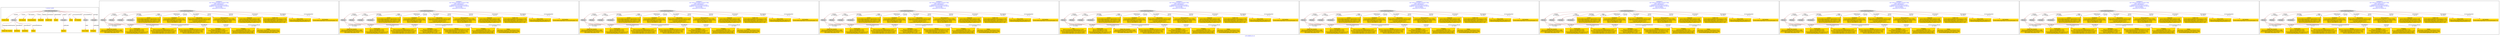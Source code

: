 digraph n0 {
fontcolor="blue"
remincross="true"
label="s28-wildlife-art.csv"
subgraph cluster_0 {
label="1-correct model"
n2[style="filled",color="white",fillcolor="lightgray",label="CulturalHeritageObject1"];
n3[shape="plaintext",style="filled",fillcolor="gold",label="Create Date"];
n4[style="filled",color="white",fillcolor="lightgray",label="Person1"];
n5[shape="plaintext",style="filled",fillcolor="gold",label="Description"];
n6[shape="plaintext",style="filled",fillcolor="gold",label="Measurements"];
n7[shape="plaintext",style="filled",fillcolor="gold",label="Materials"];
n8[shape="plaintext",style="filled",fillcolor="gold",label="Credit Line"];
n9[shape="plaintext",style="filled",fillcolor="gold",label="Owner"];
n10[style="filled",color="white",fillcolor="lightgray",label="Concept1"];
n11[shape="plaintext",style="filled",fillcolor="gold",label="Title"];
n12[shape="plaintext",style="filled",fillcolor="gold",label="ID Number"];
n13[style="filled",color="white",fillcolor="lightgray",label="Place1"];
n14[style="filled",color="white",fillcolor="lightgray",label="Concept2"];
n15[shape="plaintext",style="filled",fillcolor="gold",label="Maker Bio Country"];
n16[shape="plaintext",style="filled",fillcolor="gold",label="birthDate"];
n17[shape="plaintext",style="filled",fillcolor="gold",label="deathDate"];
n18[shape="plaintext",style="filled",fillcolor="gold",label="Maker"];
n19[shape="plaintext",style="filled",fillcolor="gold",label="Place Made"];
n20[shape="plaintext",style="filled",fillcolor="gold",label="Option1"];
n21[shape="plaintext",style="filled",fillcolor="gold",label="Category"];
}
subgraph cluster_1 {
label="candidate 0\nlink coherence:0.6842105263157895\nnode coherence:0.7\nconfidence:0.651053032111413\nmapping score:0.5614621218149154\ncost:315.984\n-precision:0.42-recall:0.42"
n23[style="filled",color="white",fillcolor="lightgray",label="CulturalHeritageObject1"];
n24[style="filled",color="white",fillcolor="lightgray",label="Person1"];
n25[style="filled",color="white",fillcolor="lightgray",label="Person2"];
n26[style="filled",color="white",fillcolor="lightgray",label="Concept1"];
n27[style="filled",color="white",fillcolor="lightgray",label="Document1"];
n28[shape="plaintext",style="filled",fillcolor="gold",label="Maker Bio Country\n[Person,biographicalInformation,0.598]\n[CulturalHeritageObject,description,0.247]\n[Document,classLink,0.155]"];
n29[shape="plaintext",style="filled",fillcolor="gold",label="Owner\n[CulturalHeritageObject,rightsHolder,0.581]\n[CulturalHeritageObject,provenance,0.249]\n[CulturalHeritageObject,description,0.103]\n[Person,biographicalInformation,0.067]"];
n30[shape="plaintext",style="filled",fillcolor="gold",label="deathDate\n[CulturalHeritageObject,created,0.441]\n[CulturalHeritageObject,description,0.362]\n[Person,dateOfDeath,0.108]\n[Person,dateOfBirth,0.088]"];
n31[shape="plaintext",style="filled",fillcolor="gold",label="Create Date\n[Person,dateOfBirth,0.454]\n[Person,dateOfDeath,0.323]\n[CulturalHeritageObject,description,0.153]\n[CulturalHeritageObject,extent,0.071]"];
n32[shape="plaintext",style="filled",fillcolor="gold",label="Description\n[CulturalHeritageObject,description,0.683]\n[Person,biographicalInformation,0.279]\n[Concept,prefLabel,0.021]\n[CulturalHeritageObject,extent,0.017]"];
n33[shape="plaintext",style="filled",fillcolor="gold",label="Maker\n[Document,columnSubClassOfLink,0.821]\n[CulturalHeritageObject,description,0.098]\n[CulturalHeritageObject,title,0.081]"];
n34[shape="plaintext",style="filled",fillcolor="gold",label="Category\n[Concept,prefLabel,0.781]\n[CulturalHeritageObject,description,0.163]\n[Person,biographicalInformation,0.049]\n[Document,columnSubClassOfLink,0.007]"];
n35[shape="plaintext",style="filled",fillcolor="gold",label="Title\n[Person,biographicalInformation,0.323]\n[Person,countryAssociatedWithThePerson,0.315]\n[CulturalHeritageObject,description,0.305]\n[CulturalHeritageObject,provenance,0.057]"];
n36[shape="plaintext",style="filled",fillcolor="gold",label="Measurements\n[CulturalHeritageObject,extent,0.859]\n[CulturalHeritageObject,description,0.092]\n[Person,dateOfDeath,0.034]\n[Person,dateOfBirth,0.015]"];
n37[shape="plaintext",style="filled",fillcolor="gold",label="Materials\n[CulturalHeritageObject,medium,0.99]\n[Person,biographicalInformation,0.006]\n[CulturalHeritageObject,description,0.003]\n[CulturalHeritageObject,extent,0.001]"];
n38[shape="plaintext",style="filled",fillcolor="gold",label="birthDate\n[Person,dateOfBirth,0.602]\n[CulturalHeritageObject,created,0.2]\n[Person,dateOfDeath,0.128]\n[CulturalHeritageObject,description,0.069]"];
n39[shape="plaintext",style="filled",fillcolor="gold",label="Credit Line\n[CulturalHeritageObject,provenance,0.426]\n[CulturalHeritageObject,rightsHolder,0.274]\n[CulturalHeritageObject,description,0.191]\n[Person,biographicalInformation,0.109]"];
n40[shape="plaintext",style="filled",fillcolor="gold",label="Place Made\n[CulturalHeritageObject,description,0.6]\n[Person,biographicalInformation,0.4]"];
n41[shape="plaintext",style="filled",fillcolor="gold",label="ID Number\n[CulturalHeritageObject,accessionNumber,1.0]"];
n42[shape="plaintext",style="filled",fillcolor="gold",label="Option1\n[Person,countryAssociatedWithThePerson,0.607]\n[CulturalHeritageObject,description,0.197]\n[CulturalHeritageObject,provenance,0.109]\n[Person,nameOfThePerson,0.087]"];
}
subgraph cluster_2 {
label="candidate 1\nlink coherence:0.6842105263157895\nnode coherence:0.7\nconfidence:0.651053032111413\nmapping score:0.5614621218149154\ncost:315.984\n-precision:0.42-recall:0.42"
n44[style="filled",color="white",fillcolor="lightgray",label="CulturalHeritageObject1"];
n45[style="filled",color="white",fillcolor="lightgray",label="Person1"];
n46[style="filled",color="white",fillcolor="lightgray",label="Person2"];
n47[style="filled",color="white",fillcolor="lightgray",label="Concept1"];
n48[style="filled",color="white",fillcolor="lightgray",label="Document1"];
n49[shape="plaintext",style="filled",fillcolor="gold",label="Maker Bio Country\n[Person,biographicalInformation,0.598]\n[CulturalHeritageObject,description,0.247]\n[Document,classLink,0.155]"];
n50[shape="plaintext",style="filled",fillcolor="gold",label="Owner\n[CulturalHeritageObject,rightsHolder,0.581]\n[CulturalHeritageObject,provenance,0.249]\n[CulturalHeritageObject,description,0.103]\n[Person,biographicalInformation,0.067]"];
n51[shape="plaintext",style="filled",fillcolor="gold",label="deathDate\n[CulturalHeritageObject,created,0.441]\n[CulturalHeritageObject,description,0.362]\n[Person,dateOfDeath,0.108]\n[Person,dateOfBirth,0.088]"];
n52[shape="plaintext",style="filled",fillcolor="gold",label="Create Date\n[Person,dateOfBirth,0.454]\n[Person,dateOfDeath,0.323]\n[CulturalHeritageObject,description,0.153]\n[CulturalHeritageObject,extent,0.071]"];
n53[shape="plaintext",style="filled",fillcolor="gold",label="Description\n[CulturalHeritageObject,description,0.683]\n[Person,biographicalInformation,0.279]\n[Concept,prefLabel,0.021]\n[CulturalHeritageObject,extent,0.017]"];
n54[shape="plaintext",style="filled",fillcolor="gold",label="Maker\n[Document,columnSubClassOfLink,0.821]\n[CulturalHeritageObject,description,0.098]\n[CulturalHeritageObject,title,0.081]"];
n55[shape="plaintext",style="filled",fillcolor="gold",label="Category\n[Concept,prefLabel,0.781]\n[CulturalHeritageObject,description,0.163]\n[Person,biographicalInformation,0.049]\n[Document,columnSubClassOfLink,0.007]"];
n56[shape="plaintext",style="filled",fillcolor="gold",label="Title\n[Person,biographicalInformation,0.323]\n[Person,countryAssociatedWithThePerson,0.315]\n[CulturalHeritageObject,description,0.305]\n[CulturalHeritageObject,provenance,0.057]"];
n57[shape="plaintext",style="filled",fillcolor="gold",label="Measurements\n[CulturalHeritageObject,extent,0.859]\n[CulturalHeritageObject,description,0.092]\n[Person,dateOfDeath,0.034]\n[Person,dateOfBirth,0.015]"];
n58[shape="plaintext",style="filled",fillcolor="gold",label="Materials\n[CulturalHeritageObject,medium,0.99]\n[Person,biographicalInformation,0.006]\n[CulturalHeritageObject,description,0.003]\n[CulturalHeritageObject,extent,0.001]"];
n59[shape="plaintext",style="filled",fillcolor="gold",label="birthDate\n[Person,dateOfBirth,0.602]\n[CulturalHeritageObject,created,0.2]\n[Person,dateOfDeath,0.128]\n[CulturalHeritageObject,description,0.069]"];
n60[shape="plaintext",style="filled",fillcolor="gold",label="Credit Line\n[CulturalHeritageObject,provenance,0.426]\n[CulturalHeritageObject,rightsHolder,0.274]\n[CulturalHeritageObject,description,0.191]\n[Person,biographicalInformation,0.109]"];
n61[shape="plaintext",style="filled",fillcolor="gold",label="Place Made\n[CulturalHeritageObject,description,0.6]\n[Person,biographicalInformation,0.4]"];
n62[shape="plaintext",style="filled",fillcolor="gold",label="ID Number\n[CulturalHeritageObject,accessionNumber,1.0]"];
n63[shape="plaintext",style="filled",fillcolor="gold",label="Option1\n[Person,countryAssociatedWithThePerson,0.607]\n[CulturalHeritageObject,description,0.197]\n[CulturalHeritageObject,provenance,0.109]\n[Person,nameOfThePerson,0.087]"];
}
subgraph cluster_3 {
label="candidate 2\nlink coherence:0.6842105263157895\nnode coherence:0.7\nconfidence:0.651053032111413\nmapping score:0.5614621218149154\ncost:315.984\n-precision:0.42-recall:0.42"
n65[style="filled",color="white",fillcolor="lightgray",label="CulturalHeritageObject1"];
n66[style="filled",color="white",fillcolor="lightgray",label="Person1"];
n67[style="filled",color="white",fillcolor="lightgray",label="Person2"];
n68[style="filled",color="white",fillcolor="lightgray",label="Concept1"];
n69[style="filled",color="white",fillcolor="lightgray",label="Document2"];
n70[shape="plaintext",style="filled",fillcolor="gold",label="Maker Bio Country\n[Person,biographicalInformation,0.598]\n[CulturalHeritageObject,description,0.247]\n[Document,classLink,0.155]"];
n71[shape="plaintext",style="filled",fillcolor="gold",label="Owner\n[CulturalHeritageObject,rightsHolder,0.581]\n[CulturalHeritageObject,provenance,0.249]\n[CulturalHeritageObject,description,0.103]\n[Person,biographicalInformation,0.067]"];
n72[shape="plaintext",style="filled",fillcolor="gold",label="deathDate\n[CulturalHeritageObject,created,0.441]\n[CulturalHeritageObject,description,0.362]\n[Person,dateOfDeath,0.108]\n[Person,dateOfBirth,0.088]"];
n73[shape="plaintext",style="filled",fillcolor="gold",label="Maker\n[Document,columnSubClassOfLink,0.821]\n[CulturalHeritageObject,description,0.098]\n[CulturalHeritageObject,title,0.081]"];
n74[shape="plaintext",style="filled",fillcolor="gold",label="Create Date\n[Person,dateOfBirth,0.454]\n[Person,dateOfDeath,0.323]\n[CulturalHeritageObject,description,0.153]\n[CulturalHeritageObject,extent,0.071]"];
n75[shape="plaintext",style="filled",fillcolor="gold",label="Description\n[CulturalHeritageObject,description,0.683]\n[Person,biographicalInformation,0.279]\n[Concept,prefLabel,0.021]\n[CulturalHeritageObject,extent,0.017]"];
n76[shape="plaintext",style="filled",fillcolor="gold",label="Category\n[Concept,prefLabel,0.781]\n[CulturalHeritageObject,description,0.163]\n[Person,biographicalInformation,0.049]\n[Document,columnSubClassOfLink,0.007]"];
n77[shape="plaintext",style="filled",fillcolor="gold",label="Title\n[Person,biographicalInformation,0.323]\n[Person,countryAssociatedWithThePerson,0.315]\n[CulturalHeritageObject,description,0.305]\n[CulturalHeritageObject,provenance,0.057]"];
n78[shape="plaintext",style="filled",fillcolor="gold",label="Measurements\n[CulturalHeritageObject,extent,0.859]\n[CulturalHeritageObject,description,0.092]\n[Person,dateOfDeath,0.034]\n[Person,dateOfBirth,0.015]"];
n79[shape="plaintext",style="filled",fillcolor="gold",label="Materials\n[CulturalHeritageObject,medium,0.99]\n[Person,biographicalInformation,0.006]\n[CulturalHeritageObject,description,0.003]\n[CulturalHeritageObject,extent,0.001]"];
n80[shape="plaintext",style="filled",fillcolor="gold",label="birthDate\n[Person,dateOfBirth,0.602]\n[CulturalHeritageObject,created,0.2]\n[Person,dateOfDeath,0.128]\n[CulturalHeritageObject,description,0.069]"];
n81[shape="plaintext",style="filled",fillcolor="gold",label="Credit Line\n[CulturalHeritageObject,provenance,0.426]\n[CulturalHeritageObject,rightsHolder,0.274]\n[CulturalHeritageObject,description,0.191]\n[Person,biographicalInformation,0.109]"];
n82[shape="plaintext",style="filled",fillcolor="gold",label="Place Made\n[CulturalHeritageObject,description,0.6]\n[Person,biographicalInformation,0.4]"];
n83[shape="plaintext",style="filled",fillcolor="gold",label="ID Number\n[CulturalHeritageObject,accessionNumber,1.0]"];
n84[shape="plaintext",style="filled",fillcolor="gold",label="Option1\n[Person,countryAssociatedWithThePerson,0.607]\n[CulturalHeritageObject,description,0.197]\n[CulturalHeritageObject,provenance,0.109]\n[Person,nameOfThePerson,0.087]"];
}
subgraph cluster_4 {
label="candidate 3\nlink coherence:0.6842105263157895\nnode coherence:0.7\nconfidence:0.651053032111413\nmapping score:0.5614621218149154\ncost:315.984\n-precision:0.42-recall:0.42"
n86[style="filled",color="white",fillcolor="lightgray",label="CulturalHeritageObject1"];
n87[style="filled",color="white",fillcolor="lightgray",label="Person1"];
n88[style="filled",color="white",fillcolor="lightgray",label="Person2"];
n89[style="filled",color="white",fillcolor="lightgray",label="Concept1"];
n90[style="filled",color="white",fillcolor="lightgray",label="Document2"];
n91[shape="plaintext",style="filled",fillcolor="gold",label="Maker Bio Country\n[Person,biographicalInformation,0.598]\n[CulturalHeritageObject,description,0.247]\n[Document,classLink,0.155]"];
n92[shape="plaintext",style="filled",fillcolor="gold",label="Owner\n[CulturalHeritageObject,rightsHolder,0.581]\n[CulturalHeritageObject,provenance,0.249]\n[CulturalHeritageObject,description,0.103]\n[Person,biographicalInformation,0.067]"];
n93[shape="plaintext",style="filled",fillcolor="gold",label="deathDate\n[CulturalHeritageObject,created,0.441]\n[CulturalHeritageObject,description,0.362]\n[Person,dateOfDeath,0.108]\n[Person,dateOfBirth,0.088]"];
n94[shape="plaintext",style="filled",fillcolor="gold",label="Maker\n[Document,columnSubClassOfLink,0.821]\n[CulturalHeritageObject,description,0.098]\n[CulturalHeritageObject,title,0.081]"];
n95[shape="plaintext",style="filled",fillcolor="gold",label="Create Date\n[Person,dateOfBirth,0.454]\n[Person,dateOfDeath,0.323]\n[CulturalHeritageObject,description,0.153]\n[CulturalHeritageObject,extent,0.071]"];
n96[shape="plaintext",style="filled",fillcolor="gold",label="Description\n[CulturalHeritageObject,description,0.683]\n[Person,biographicalInformation,0.279]\n[Concept,prefLabel,0.021]\n[CulturalHeritageObject,extent,0.017]"];
n97[shape="plaintext",style="filled",fillcolor="gold",label="Category\n[Concept,prefLabel,0.781]\n[CulturalHeritageObject,description,0.163]\n[Person,biographicalInformation,0.049]\n[Document,columnSubClassOfLink,0.007]"];
n98[shape="plaintext",style="filled",fillcolor="gold",label="Title\n[Person,biographicalInformation,0.323]\n[Person,countryAssociatedWithThePerson,0.315]\n[CulturalHeritageObject,description,0.305]\n[CulturalHeritageObject,provenance,0.057]"];
n99[shape="plaintext",style="filled",fillcolor="gold",label="Measurements\n[CulturalHeritageObject,extent,0.859]\n[CulturalHeritageObject,description,0.092]\n[Person,dateOfDeath,0.034]\n[Person,dateOfBirth,0.015]"];
n100[shape="plaintext",style="filled",fillcolor="gold",label="Materials\n[CulturalHeritageObject,medium,0.99]\n[Person,biographicalInformation,0.006]\n[CulturalHeritageObject,description,0.003]\n[CulturalHeritageObject,extent,0.001]"];
n101[shape="plaintext",style="filled",fillcolor="gold",label="birthDate\n[Person,dateOfBirth,0.602]\n[CulturalHeritageObject,created,0.2]\n[Person,dateOfDeath,0.128]\n[CulturalHeritageObject,description,0.069]"];
n102[shape="plaintext",style="filled",fillcolor="gold",label="Credit Line\n[CulturalHeritageObject,provenance,0.426]\n[CulturalHeritageObject,rightsHolder,0.274]\n[CulturalHeritageObject,description,0.191]\n[Person,biographicalInformation,0.109]"];
n103[shape="plaintext",style="filled",fillcolor="gold",label="Place Made\n[CulturalHeritageObject,description,0.6]\n[Person,biographicalInformation,0.4]"];
n104[shape="plaintext",style="filled",fillcolor="gold",label="ID Number\n[CulturalHeritageObject,accessionNumber,1.0]"];
n105[shape="plaintext",style="filled",fillcolor="gold",label="Option1\n[Person,countryAssociatedWithThePerson,0.607]\n[CulturalHeritageObject,description,0.197]\n[CulturalHeritageObject,provenance,0.109]\n[Person,nameOfThePerson,0.087]"];
}
subgraph cluster_5 {
label="candidate 4\nlink coherence:0.6842105263157895\nnode coherence:0.7\nconfidence:0.651053032111413\nmapping score:0.5614621218149154\ncost:315.984\n-precision:0.42-recall:0.42"
n107[style="filled",color="white",fillcolor="lightgray",label="CulturalHeritageObject1"];
n108[style="filled",color="white",fillcolor="lightgray",label="Person1"];
n109[style="filled",color="white",fillcolor="lightgray",label="Person2"];
n110[style="filled",color="white",fillcolor="lightgray",label="Concept1"];
n111[style="filled",color="white",fillcolor="lightgray",label="Document1"];
n112[shape="plaintext",style="filled",fillcolor="gold",label="Title\n[Person,biographicalInformation,0.323]\n[Person,countryAssociatedWithThePerson,0.315]\n[CulturalHeritageObject,description,0.305]\n[CulturalHeritageObject,provenance,0.057]"];
n113[shape="plaintext",style="filled",fillcolor="gold",label="Owner\n[CulturalHeritageObject,rightsHolder,0.581]\n[CulturalHeritageObject,provenance,0.249]\n[CulturalHeritageObject,description,0.103]\n[Person,biographicalInformation,0.067]"];
n114[shape="plaintext",style="filled",fillcolor="gold",label="deathDate\n[CulturalHeritageObject,created,0.441]\n[CulturalHeritageObject,description,0.362]\n[Person,dateOfDeath,0.108]\n[Person,dateOfBirth,0.088]"];
n115[shape="plaintext",style="filled",fillcolor="gold",label="Create Date\n[Person,dateOfBirth,0.454]\n[Person,dateOfDeath,0.323]\n[CulturalHeritageObject,description,0.153]\n[CulturalHeritageObject,extent,0.071]"];
n116[shape="plaintext",style="filled",fillcolor="gold",label="Description\n[CulturalHeritageObject,description,0.683]\n[Person,biographicalInformation,0.279]\n[Concept,prefLabel,0.021]\n[CulturalHeritageObject,extent,0.017]"];
n117[shape="plaintext",style="filled",fillcolor="gold",label="Maker\n[Document,columnSubClassOfLink,0.821]\n[CulturalHeritageObject,description,0.098]\n[CulturalHeritageObject,title,0.081]"];
n118[shape="plaintext",style="filled",fillcolor="gold",label="Category\n[Concept,prefLabel,0.781]\n[CulturalHeritageObject,description,0.163]\n[Person,biographicalInformation,0.049]\n[Document,columnSubClassOfLink,0.007]"];
n119[shape="plaintext",style="filled",fillcolor="gold",label="Maker Bio Country\n[Person,biographicalInformation,0.598]\n[CulturalHeritageObject,description,0.247]\n[Document,classLink,0.155]"];
n120[shape="plaintext",style="filled",fillcolor="gold",label="Measurements\n[CulturalHeritageObject,extent,0.859]\n[CulturalHeritageObject,description,0.092]\n[Person,dateOfDeath,0.034]\n[Person,dateOfBirth,0.015]"];
n121[shape="plaintext",style="filled",fillcolor="gold",label="Materials\n[CulturalHeritageObject,medium,0.99]\n[Person,biographicalInformation,0.006]\n[CulturalHeritageObject,description,0.003]\n[CulturalHeritageObject,extent,0.001]"];
n122[shape="plaintext",style="filled",fillcolor="gold",label="birthDate\n[Person,dateOfBirth,0.602]\n[CulturalHeritageObject,created,0.2]\n[Person,dateOfDeath,0.128]\n[CulturalHeritageObject,description,0.069]"];
n123[shape="plaintext",style="filled",fillcolor="gold",label="Credit Line\n[CulturalHeritageObject,provenance,0.426]\n[CulturalHeritageObject,rightsHolder,0.274]\n[CulturalHeritageObject,description,0.191]\n[Person,biographicalInformation,0.109]"];
n124[shape="plaintext",style="filled",fillcolor="gold",label="Place Made\n[CulturalHeritageObject,description,0.6]\n[Person,biographicalInformation,0.4]"];
n125[shape="plaintext",style="filled",fillcolor="gold",label="ID Number\n[CulturalHeritageObject,accessionNumber,1.0]"];
n126[shape="plaintext",style="filled",fillcolor="gold",label="Option1\n[Person,countryAssociatedWithThePerson,0.607]\n[CulturalHeritageObject,description,0.197]\n[CulturalHeritageObject,provenance,0.109]\n[Person,nameOfThePerson,0.087]"];
}
subgraph cluster_6 {
label="candidate 5\nlink coherence:0.6842105263157895\nnode coherence:0.7\nconfidence:0.651053032111413\nmapping score:0.5614621218149154\ncost:315.98401\n-precision:0.42-recall:0.42"
n128[style="filled",color="white",fillcolor="lightgray",label="CulturalHeritageObject1"];
n129[style="filled",color="white",fillcolor="lightgray",label="Person1"];
n130[style="filled",color="white",fillcolor="lightgray",label="Person2"];
n131[style="filled",color="white",fillcolor="lightgray",label="Concept2"];
n132[style="filled",color="white",fillcolor="lightgray",label="Document1"];
n133[shape="plaintext",style="filled",fillcolor="gold",label="Maker Bio Country\n[Person,biographicalInformation,0.598]\n[CulturalHeritageObject,description,0.247]\n[Document,classLink,0.155]"];
n134[shape="plaintext",style="filled",fillcolor="gold",label="Owner\n[CulturalHeritageObject,rightsHolder,0.581]\n[CulturalHeritageObject,provenance,0.249]\n[CulturalHeritageObject,description,0.103]\n[Person,biographicalInformation,0.067]"];
n135[shape="plaintext",style="filled",fillcolor="gold",label="deathDate\n[CulturalHeritageObject,created,0.441]\n[CulturalHeritageObject,description,0.362]\n[Person,dateOfDeath,0.108]\n[Person,dateOfBirth,0.088]"];
n136[shape="plaintext",style="filled",fillcolor="gold",label="Create Date\n[Person,dateOfBirth,0.454]\n[Person,dateOfDeath,0.323]\n[CulturalHeritageObject,description,0.153]\n[CulturalHeritageObject,extent,0.071]"];
n137[shape="plaintext",style="filled",fillcolor="gold",label="Description\n[CulturalHeritageObject,description,0.683]\n[Person,biographicalInformation,0.279]\n[Concept,prefLabel,0.021]\n[CulturalHeritageObject,extent,0.017]"];
n138[shape="plaintext",style="filled",fillcolor="gold",label="Maker\n[Document,columnSubClassOfLink,0.821]\n[CulturalHeritageObject,description,0.098]\n[CulturalHeritageObject,title,0.081]"];
n139[shape="plaintext",style="filled",fillcolor="gold",label="Title\n[Person,biographicalInformation,0.323]\n[Person,countryAssociatedWithThePerson,0.315]\n[CulturalHeritageObject,description,0.305]\n[CulturalHeritageObject,provenance,0.057]"];
n140[shape="plaintext",style="filled",fillcolor="gold",label="Measurements\n[CulturalHeritageObject,extent,0.859]\n[CulturalHeritageObject,description,0.092]\n[Person,dateOfDeath,0.034]\n[Person,dateOfBirth,0.015]"];
n141[shape="plaintext",style="filled",fillcolor="gold",label="Materials\n[CulturalHeritageObject,medium,0.99]\n[Person,biographicalInformation,0.006]\n[CulturalHeritageObject,description,0.003]\n[CulturalHeritageObject,extent,0.001]"];
n142[shape="plaintext",style="filled",fillcolor="gold",label="birthDate\n[Person,dateOfBirth,0.602]\n[CulturalHeritageObject,created,0.2]\n[Person,dateOfDeath,0.128]\n[CulturalHeritageObject,description,0.069]"];
n143[shape="plaintext",style="filled",fillcolor="gold",label="Credit Line\n[CulturalHeritageObject,provenance,0.426]\n[CulturalHeritageObject,rightsHolder,0.274]\n[CulturalHeritageObject,description,0.191]\n[Person,biographicalInformation,0.109]"];
n144[shape="plaintext",style="filled",fillcolor="gold",label="Category\n[Concept,prefLabel,0.781]\n[CulturalHeritageObject,description,0.163]\n[Person,biographicalInformation,0.049]\n[Document,columnSubClassOfLink,0.007]"];
n145[shape="plaintext",style="filled",fillcolor="gold",label="Place Made\n[CulturalHeritageObject,description,0.6]\n[Person,biographicalInformation,0.4]"];
n146[shape="plaintext",style="filled",fillcolor="gold",label="ID Number\n[CulturalHeritageObject,accessionNumber,1.0]"];
n147[shape="plaintext",style="filled",fillcolor="gold",label="Option1\n[Person,countryAssociatedWithThePerson,0.607]\n[CulturalHeritageObject,description,0.197]\n[CulturalHeritageObject,provenance,0.109]\n[Person,nameOfThePerson,0.087]"];
}
subgraph cluster_7 {
label="candidate 6\nlink coherence:0.6842105263157895\nnode coherence:0.7\nconfidence:0.651053032111413\nmapping score:0.5614621218149154\ncost:315.98401\n-precision:0.42-recall:0.42"
n149[style="filled",color="white",fillcolor="lightgray",label="CulturalHeritageObject1"];
n150[style="filled",color="white",fillcolor="lightgray",label="Person1"];
n151[style="filled",color="white",fillcolor="lightgray",label="Person2"];
n152[style="filled",color="white",fillcolor="lightgray",label="Concept2"];
n153[style="filled",color="white",fillcolor="lightgray",label="Document1"];
n154[shape="plaintext",style="filled",fillcolor="gold",label="Maker Bio Country\n[Person,biographicalInformation,0.598]\n[CulturalHeritageObject,description,0.247]\n[Document,classLink,0.155]"];
n155[shape="plaintext",style="filled",fillcolor="gold",label="Owner\n[CulturalHeritageObject,rightsHolder,0.581]\n[CulturalHeritageObject,provenance,0.249]\n[CulturalHeritageObject,description,0.103]\n[Person,biographicalInformation,0.067]"];
n156[shape="plaintext",style="filled",fillcolor="gold",label="deathDate\n[CulturalHeritageObject,created,0.441]\n[CulturalHeritageObject,description,0.362]\n[Person,dateOfDeath,0.108]\n[Person,dateOfBirth,0.088]"];
n157[shape="plaintext",style="filled",fillcolor="gold",label="Create Date\n[Person,dateOfBirth,0.454]\n[Person,dateOfDeath,0.323]\n[CulturalHeritageObject,description,0.153]\n[CulturalHeritageObject,extent,0.071]"];
n158[shape="plaintext",style="filled",fillcolor="gold",label="Description\n[CulturalHeritageObject,description,0.683]\n[Person,biographicalInformation,0.279]\n[Concept,prefLabel,0.021]\n[CulturalHeritageObject,extent,0.017]"];
n159[shape="plaintext",style="filled",fillcolor="gold",label="Maker\n[Document,columnSubClassOfLink,0.821]\n[CulturalHeritageObject,description,0.098]\n[CulturalHeritageObject,title,0.081]"];
n160[shape="plaintext",style="filled",fillcolor="gold",label="Title\n[Person,biographicalInformation,0.323]\n[Person,countryAssociatedWithThePerson,0.315]\n[CulturalHeritageObject,description,0.305]\n[CulturalHeritageObject,provenance,0.057]"];
n161[shape="plaintext",style="filled",fillcolor="gold",label="Measurements\n[CulturalHeritageObject,extent,0.859]\n[CulturalHeritageObject,description,0.092]\n[Person,dateOfDeath,0.034]\n[Person,dateOfBirth,0.015]"];
n162[shape="plaintext",style="filled",fillcolor="gold",label="Materials\n[CulturalHeritageObject,medium,0.99]\n[Person,biographicalInformation,0.006]\n[CulturalHeritageObject,description,0.003]\n[CulturalHeritageObject,extent,0.001]"];
n163[shape="plaintext",style="filled",fillcolor="gold",label="birthDate\n[Person,dateOfBirth,0.602]\n[CulturalHeritageObject,created,0.2]\n[Person,dateOfDeath,0.128]\n[CulturalHeritageObject,description,0.069]"];
n164[shape="plaintext",style="filled",fillcolor="gold",label="Credit Line\n[CulturalHeritageObject,provenance,0.426]\n[CulturalHeritageObject,rightsHolder,0.274]\n[CulturalHeritageObject,description,0.191]\n[Person,biographicalInformation,0.109]"];
n165[shape="plaintext",style="filled",fillcolor="gold",label="Category\n[Concept,prefLabel,0.781]\n[CulturalHeritageObject,description,0.163]\n[Person,biographicalInformation,0.049]\n[Document,columnSubClassOfLink,0.007]"];
n166[shape="plaintext",style="filled",fillcolor="gold",label="Place Made\n[CulturalHeritageObject,description,0.6]\n[Person,biographicalInformation,0.4]"];
n167[shape="plaintext",style="filled",fillcolor="gold",label="ID Number\n[CulturalHeritageObject,accessionNumber,1.0]"];
n168[shape="plaintext",style="filled",fillcolor="gold",label="Option1\n[Person,countryAssociatedWithThePerson,0.607]\n[CulturalHeritageObject,description,0.197]\n[CulturalHeritageObject,provenance,0.109]\n[Person,nameOfThePerson,0.087]"];
}
subgraph cluster_8 {
label="candidate 7\nlink coherence:0.6842105263157895\nnode coherence:0.7\nconfidence:0.651053032111413\nmapping score:0.5614621218149154\ncost:315.98401\n-precision:0.42-recall:0.42"
n170[style="filled",color="white",fillcolor="lightgray",label="CulturalHeritageObject1"];
n171[style="filled",color="white",fillcolor="lightgray",label="Person1"];
n172[style="filled",color="white",fillcolor="lightgray",label="Person2"];
n173[style="filled",color="white",fillcolor="lightgray",label="Concept2"];
n174[style="filled",color="white",fillcolor="lightgray",label="Document2"];
n175[shape="plaintext",style="filled",fillcolor="gold",label="Maker Bio Country\n[Person,biographicalInformation,0.598]\n[CulturalHeritageObject,description,0.247]\n[Document,classLink,0.155]"];
n176[shape="plaintext",style="filled",fillcolor="gold",label="Owner\n[CulturalHeritageObject,rightsHolder,0.581]\n[CulturalHeritageObject,provenance,0.249]\n[CulturalHeritageObject,description,0.103]\n[Person,biographicalInformation,0.067]"];
n177[shape="plaintext",style="filled",fillcolor="gold",label="deathDate\n[CulturalHeritageObject,created,0.441]\n[CulturalHeritageObject,description,0.362]\n[Person,dateOfDeath,0.108]\n[Person,dateOfBirth,0.088]"];
n178[shape="plaintext",style="filled",fillcolor="gold",label="Maker\n[Document,columnSubClassOfLink,0.821]\n[CulturalHeritageObject,description,0.098]\n[CulturalHeritageObject,title,0.081]"];
n179[shape="plaintext",style="filled",fillcolor="gold",label="Create Date\n[Person,dateOfBirth,0.454]\n[Person,dateOfDeath,0.323]\n[CulturalHeritageObject,description,0.153]\n[CulturalHeritageObject,extent,0.071]"];
n180[shape="plaintext",style="filled",fillcolor="gold",label="Description\n[CulturalHeritageObject,description,0.683]\n[Person,biographicalInformation,0.279]\n[Concept,prefLabel,0.021]\n[CulturalHeritageObject,extent,0.017]"];
n181[shape="plaintext",style="filled",fillcolor="gold",label="Title\n[Person,biographicalInformation,0.323]\n[Person,countryAssociatedWithThePerson,0.315]\n[CulturalHeritageObject,description,0.305]\n[CulturalHeritageObject,provenance,0.057]"];
n182[shape="plaintext",style="filled",fillcolor="gold",label="Measurements\n[CulturalHeritageObject,extent,0.859]\n[CulturalHeritageObject,description,0.092]\n[Person,dateOfDeath,0.034]\n[Person,dateOfBirth,0.015]"];
n183[shape="plaintext",style="filled",fillcolor="gold",label="Materials\n[CulturalHeritageObject,medium,0.99]\n[Person,biographicalInformation,0.006]\n[CulturalHeritageObject,description,0.003]\n[CulturalHeritageObject,extent,0.001]"];
n184[shape="plaintext",style="filled",fillcolor="gold",label="birthDate\n[Person,dateOfBirth,0.602]\n[CulturalHeritageObject,created,0.2]\n[Person,dateOfDeath,0.128]\n[CulturalHeritageObject,description,0.069]"];
n185[shape="plaintext",style="filled",fillcolor="gold",label="Credit Line\n[CulturalHeritageObject,provenance,0.426]\n[CulturalHeritageObject,rightsHolder,0.274]\n[CulturalHeritageObject,description,0.191]\n[Person,biographicalInformation,0.109]"];
n186[shape="plaintext",style="filled",fillcolor="gold",label="Category\n[Concept,prefLabel,0.781]\n[CulturalHeritageObject,description,0.163]\n[Person,biographicalInformation,0.049]\n[Document,columnSubClassOfLink,0.007]"];
n187[shape="plaintext",style="filled",fillcolor="gold",label="Place Made\n[CulturalHeritageObject,description,0.6]\n[Person,biographicalInformation,0.4]"];
n188[shape="plaintext",style="filled",fillcolor="gold",label="ID Number\n[CulturalHeritageObject,accessionNumber,1.0]"];
n189[shape="plaintext",style="filled",fillcolor="gold",label="Option1\n[Person,countryAssociatedWithThePerson,0.607]\n[CulturalHeritageObject,description,0.197]\n[CulturalHeritageObject,provenance,0.109]\n[Person,nameOfThePerson,0.087]"];
}
subgraph cluster_9 {
label="candidate 8\nlink coherence:0.6842105263157895\nnode coherence:0.7\nconfidence:0.651053032111413\nmapping score:0.5614621218149154\ncost:315.98401\n-precision:0.42-recall:0.42"
n191[style="filled",color="white",fillcolor="lightgray",label="CulturalHeritageObject1"];
n192[style="filled",color="white",fillcolor="lightgray",label="Person1"];
n193[style="filled",color="white",fillcolor="lightgray",label="Person2"];
n194[style="filled",color="white",fillcolor="lightgray",label="Concept2"];
n195[style="filled",color="white",fillcolor="lightgray",label="Document2"];
n196[shape="plaintext",style="filled",fillcolor="gold",label="Maker Bio Country\n[Person,biographicalInformation,0.598]\n[CulturalHeritageObject,description,0.247]\n[Document,classLink,0.155]"];
n197[shape="plaintext",style="filled",fillcolor="gold",label="Owner\n[CulturalHeritageObject,rightsHolder,0.581]\n[CulturalHeritageObject,provenance,0.249]\n[CulturalHeritageObject,description,0.103]\n[Person,biographicalInformation,0.067]"];
n198[shape="plaintext",style="filled",fillcolor="gold",label="deathDate\n[CulturalHeritageObject,created,0.441]\n[CulturalHeritageObject,description,0.362]\n[Person,dateOfDeath,0.108]\n[Person,dateOfBirth,0.088]"];
n199[shape="plaintext",style="filled",fillcolor="gold",label="Maker\n[Document,columnSubClassOfLink,0.821]\n[CulturalHeritageObject,description,0.098]\n[CulturalHeritageObject,title,0.081]"];
n200[shape="plaintext",style="filled",fillcolor="gold",label="Create Date\n[Person,dateOfBirth,0.454]\n[Person,dateOfDeath,0.323]\n[CulturalHeritageObject,description,0.153]\n[CulturalHeritageObject,extent,0.071]"];
n201[shape="plaintext",style="filled",fillcolor="gold",label="Description\n[CulturalHeritageObject,description,0.683]\n[Person,biographicalInformation,0.279]\n[Concept,prefLabel,0.021]\n[CulturalHeritageObject,extent,0.017]"];
n202[shape="plaintext",style="filled",fillcolor="gold",label="Title\n[Person,biographicalInformation,0.323]\n[Person,countryAssociatedWithThePerson,0.315]\n[CulturalHeritageObject,description,0.305]\n[CulturalHeritageObject,provenance,0.057]"];
n203[shape="plaintext",style="filled",fillcolor="gold",label="Measurements\n[CulturalHeritageObject,extent,0.859]\n[CulturalHeritageObject,description,0.092]\n[Person,dateOfDeath,0.034]\n[Person,dateOfBirth,0.015]"];
n204[shape="plaintext",style="filled",fillcolor="gold",label="Materials\n[CulturalHeritageObject,medium,0.99]\n[Person,biographicalInformation,0.006]\n[CulturalHeritageObject,description,0.003]\n[CulturalHeritageObject,extent,0.001]"];
n205[shape="plaintext",style="filled",fillcolor="gold",label="birthDate\n[Person,dateOfBirth,0.602]\n[CulturalHeritageObject,created,0.2]\n[Person,dateOfDeath,0.128]\n[CulturalHeritageObject,description,0.069]"];
n206[shape="plaintext",style="filled",fillcolor="gold",label="Credit Line\n[CulturalHeritageObject,provenance,0.426]\n[CulturalHeritageObject,rightsHolder,0.274]\n[CulturalHeritageObject,description,0.191]\n[Person,biographicalInformation,0.109]"];
n207[shape="plaintext",style="filled",fillcolor="gold",label="Category\n[Concept,prefLabel,0.781]\n[CulturalHeritageObject,description,0.163]\n[Person,biographicalInformation,0.049]\n[Document,columnSubClassOfLink,0.007]"];
n208[shape="plaintext",style="filled",fillcolor="gold",label="Place Made\n[CulturalHeritageObject,description,0.6]\n[Person,biographicalInformation,0.4]"];
n209[shape="plaintext",style="filled",fillcolor="gold",label="ID Number\n[CulturalHeritageObject,accessionNumber,1.0]"];
n210[shape="plaintext",style="filled",fillcolor="gold",label="Option1\n[Person,countryAssociatedWithThePerson,0.607]\n[CulturalHeritageObject,description,0.197]\n[CulturalHeritageObject,provenance,0.109]\n[Person,nameOfThePerson,0.087]"];
}
subgraph cluster_10 {
label="candidate 9\nlink coherence:0.6842105263157895\nnode coherence:0.7\nconfidence:0.651053032111413\nmapping score:0.5614621218149154\ncost:315.9841\n-precision:0.42-recall:0.42"
n212[style="filled",color="white",fillcolor="lightgray",label="CulturalHeritageObject1"];
n213[style="filled",color="white",fillcolor="lightgray",label="Person1"];
n214[style="filled",color="white",fillcolor="lightgray",label="Person2"];
n215[style="filled",color="white",fillcolor="lightgray",label="Concept1"];
n216[style="filled",color="white",fillcolor="lightgray",label="Document1"];
n217[shape="plaintext",style="filled",fillcolor="gold",label="Maker Bio Country\n[Person,biographicalInformation,0.598]\n[CulturalHeritageObject,description,0.247]\n[Document,classLink,0.155]"];
n218[shape="plaintext",style="filled",fillcolor="gold",label="Owner\n[CulturalHeritageObject,rightsHolder,0.581]\n[CulturalHeritageObject,provenance,0.249]\n[CulturalHeritageObject,description,0.103]\n[Person,biographicalInformation,0.067]"];
n219[shape="plaintext",style="filled",fillcolor="gold",label="deathDate\n[CulturalHeritageObject,created,0.441]\n[CulturalHeritageObject,description,0.362]\n[Person,dateOfDeath,0.108]\n[Person,dateOfBirth,0.088]"];
n220[shape="plaintext",style="filled",fillcolor="gold",label="Create Date\n[Person,dateOfBirth,0.454]\n[Person,dateOfDeath,0.323]\n[CulturalHeritageObject,description,0.153]\n[CulturalHeritageObject,extent,0.071]"];
n221[shape="plaintext",style="filled",fillcolor="gold",label="Description\n[CulturalHeritageObject,description,0.683]\n[Person,biographicalInformation,0.279]\n[Concept,prefLabel,0.021]\n[CulturalHeritageObject,extent,0.017]"];
n222[shape="plaintext",style="filled",fillcolor="gold",label="Maker\n[Document,columnSubClassOfLink,0.821]\n[CulturalHeritageObject,description,0.098]\n[CulturalHeritageObject,title,0.081]"];
n223[shape="plaintext",style="filled",fillcolor="gold",label="Category\n[Concept,prefLabel,0.781]\n[CulturalHeritageObject,description,0.163]\n[Person,biographicalInformation,0.049]\n[Document,columnSubClassOfLink,0.007]"];
n224[shape="plaintext",style="filled",fillcolor="gold",label="Title\n[Person,biographicalInformation,0.323]\n[Person,countryAssociatedWithThePerson,0.315]\n[CulturalHeritageObject,description,0.305]\n[CulturalHeritageObject,provenance,0.057]"];
n225[shape="plaintext",style="filled",fillcolor="gold",label="Measurements\n[CulturalHeritageObject,extent,0.859]\n[CulturalHeritageObject,description,0.092]\n[Person,dateOfDeath,0.034]\n[Person,dateOfBirth,0.015]"];
n226[shape="plaintext",style="filled",fillcolor="gold",label="Materials\n[CulturalHeritageObject,medium,0.99]\n[Person,biographicalInformation,0.006]\n[CulturalHeritageObject,description,0.003]\n[CulturalHeritageObject,extent,0.001]"];
n227[shape="plaintext",style="filled",fillcolor="gold",label="birthDate\n[Person,dateOfBirth,0.602]\n[CulturalHeritageObject,created,0.2]\n[Person,dateOfDeath,0.128]\n[CulturalHeritageObject,description,0.069]"];
n228[shape="plaintext",style="filled",fillcolor="gold",label="Credit Line\n[CulturalHeritageObject,provenance,0.426]\n[CulturalHeritageObject,rightsHolder,0.274]\n[CulturalHeritageObject,description,0.191]\n[Person,biographicalInformation,0.109]"];
n229[shape="plaintext",style="filled",fillcolor="gold",label="Place Made\n[CulturalHeritageObject,description,0.6]\n[Person,biographicalInformation,0.4]"];
n230[shape="plaintext",style="filled",fillcolor="gold",label="ID Number\n[CulturalHeritageObject,accessionNumber,1.0]"];
n231[shape="plaintext",style="filled",fillcolor="gold",label="Option1\n[Person,countryAssociatedWithThePerson,0.607]\n[CulturalHeritageObject,description,0.197]\n[CulturalHeritageObject,provenance,0.109]\n[Person,nameOfThePerson,0.087]"];
}
n2 -> n3[color="brown",fontcolor="black",label="created"]
n2 -> n4[color="brown",fontcolor="black",label="creator"]
n2 -> n5[color="brown",fontcolor="black",label="description"]
n2 -> n6[color="brown",fontcolor="black",label="extent"]
n2 -> n7[color="brown",fontcolor="black",label="medium"]
n2 -> n8[color="brown",fontcolor="black",label="provenance"]
n2 -> n9[color="brown",fontcolor="black",label="rightsHolder"]
n2 -> n10[color="brown",fontcolor="black",label="subject"]
n2 -> n11[color="brown",fontcolor="black",label="title"]
n2 -> n12[color="brown",fontcolor="black",label="accessionNumber"]
n2 -> n13[color="brown",fontcolor="black",label="associatedPlace"]
n2 -> n14[color="brown",fontcolor="black",label="hasType"]
n4 -> n15[color="brown",fontcolor="black",label="biographicalInformation"]
n4 -> n16[color="brown",fontcolor="black",label="dateOfBirth"]
n4 -> n17[color="brown",fontcolor="black",label="dateOfDeath"]
n4 -> n18[color="brown",fontcolor="black",label="nameOfThePerson"]
n13 -> n19[color="brown",fontcolor="black",label="label"]
n10 -> n20[color="brown",fontcolor="black",label="prefLabel"]
n14 -> n21[color="brown",fontcolor="black",label="prefLabel"]
n23 -> n24[color="brown",fontcolor="black",label="creator\nw=0.99302"]
n23 -> n25[color="brown",fontcolor="black",label="sitter\nw=0.99989"]
n23 -> n26[color="brown",fontcolor="black",label="hasType\nw=0.9936"]
n23 -> n27[color="brown",fontcolor="black",label="page\nw=0.99749"]
n24 -> n28[color="brown",fontcolor="black",label="biographicalInformation\nw=100.0"]
n23 -> n29[color="brown",fontcolor="black",label="rightsHolder\nw=1.0"]
n23 -> n30[color="brown",fontcolor="black",label="created\nw=1.0"]
n24 -> n31[color="brown",fontcolor="black",label="dateOfBirth\nw=1.0"]
n23 -> n32[color="brown",fontcolor="black",label="description\nw=1.0"]
n27 -> n33[color="brown",fontcolor="black",label="columnSubClassOfLink\nw=100.0"]
n26 -> n34[color="brown",fontcolor="black",label="prefLabel\nw=1.0"]
n24 -> n35[color="brown",fontcolor="black",label="biographicalInformation\nw=1.0"]
n23 -> n36[color="brown",fontcolor="black",label="extent\nw=1.0"]
n23 -> n37[color="brown",fontcolor="black",label="medium\nw=1.0"]
n25 -> n38[color="brown",fontcolor="black",label="dateOfBirth\nw=1.0"]
n23 -> n39[color="brown",fontcolor="black",label="provenance\nw=1.0"]
n23 -> n40[color="brown",fontcolor="black",label="description\nw=100.0"]
n23 -> n41[color="brown",fontcolor="black",label="accessionNumber\nw=1.0"]
n24 -> n42[color="brown",fontcolor="black",label="countryAssociatedWithThePerson\nw=1.0"]
n44 -> n45[color="brown",fontcolor="black",label="creator\nw=0.99302"]
n44 -> n46[color="brown",fontcolor="black",label="sitter\nw=0.99989"]
n44 -> n47[color="brown",fontcolor="black",label="hasType\nw=0.9936"]
n44 -> n48[color="brown",fontcolor="black",label="page\nw=0.99749"]
n45 -> n49[color="brown",fontcolor="black",label="biographicalInformation\nw=100.0"]
n44 -> n50[color="brown",fontcolor="black",label="rightsHolder\nw=1.0"]
n44 -> n51[color="brown",fontcolor="black",label="created\nw=1.0"]
n45 -> n52[color="brown",fontcolor="black",label="dateOfBirth\nw=1.0"]
n44 -> n53[color="brown",fontcolor="black",label="description\nw=1.0"]
n48 -> n54[color="brown",fontcolor="black",label="columnSubClassOfLink\nw=100.0"]
n47 -> n55[color="brown",fontcolor="black",label="prefLabel\nw=1.0"]
n45 -> n56[color="brown",fontcolor="black",label="biographicalInformation\nw=1.0"]
n44 -> n57[color="brown",fontcolor="black",label="extent\nw=1.0"]
n44 -> n58[color="brown",fontcolor="black",label="medium\nw=1.0"]
n46 -> n59[color="brown",fontcolor="black",label="dateOfBirth\nw=1.0"]
n44 -> n60[color="brown",fontcolor="black",label="provenance\nw=1.0"]
n44 -> n61[color="brown",fontcolor="black",label="description\nw=100.0"]
n44 -> n62[color="brown",fontcolor="black",label="accessionNumber\nw=1.0"]
n46 -> n63[color="brown",fontcolor="black",label="countryAssociatedWithThePerson\nw=1.0"]
n65 -> n66[color="brown",fontcolor="black",label="creator\nw=0.99302"]
n65 -> n67[color="brown",fontcolor="black",label="sitter\nw=0.99989"]
n65 -> n68[color="brown",fontcolor="black",label="hasType\nw=0.9936"]
n65 -> n69[color="brown",fontcolor="black",label="page\nw=0.99749"]
n66 -> n70[color="brown",fontcolor="black",label="biographicalInformation\nw=100.0"]
n65 -> n71[color="brown",fontcolor="black",label="rightsHolder\nw=1.0"]
n65 -> n72[color="brown",fontcolor="black",label="created\nw=1.0"]
n69 -> n73[color="brown",fontcolor="black",label="columnSubClassOfLink\nw=100.0"]
n66 -> n74[color="brown",fontcolor="black",label="dateOfBirth\nw=1.0"]
n65 -> n75[color="brown",fontcolor="black",label="description\nw=1.0"]
n68 -> n76[color="brown",fontcolor="black",label="prefLabel\nw=1.0"]
n66 -> n77[color="brown",fontcolor="black",label="biographicalInformation\nw=1.0"]
n65 -> n78[color="brown",fontcolor="black",label="extent\nw=1.0"]
n65 -> n79[color="brown",fontcolor="black",label="medium\nw=1.0"]
n67 -> n80[color="brown",fontcolor="black",label="dateOfBirth\nw=1.0"]
n65 -> n81[color="brown",fontcolor="black",label="provenance\nw=1.0"]
n65 -> n82[color="brown",fontcolor="black",label="description\nw=100.0"]
n65 -> n83[color="brown",fontcolor="black",label="accessionNumber\nw=1.0"]
n66 -> n84[color="brown",fontcolor="black",label="countryAssociatedWithThePerson\nw=1.0"]
n86 -> n87[color="brown",fontcolor="black",label="creator\nw=0.99302"]
n86 -> n88[color="brown",fontcolor="black",label="sitter\nw=0.99989"]
n86 -> n89[color="brown",fontcolor="black",label="hasType\nw=0.9936"]
n86 -> n90[color="brown",fontcolor="black",label="page\nw=0.99749"]
n87 -> n91[color="brown",fontcolor="black",label="biographicalInformation\nw=100.0"]
n86 -> n92[color="brown",fontcolor="black",label="rightsHolder\nw=1.0"]
n86 -> n93[color="brown",fontcolor="black",label="created\nw=1.0"]
n90 -> n94[color="brown",fontcolor="black",label="columnSubClassOfLink\nw=100.0"]
n87 -> n95[color="brown",fontcolor="black",label="dateOfBirth\nw=1.0"]
n86 -> n96[color="brown",fontcolor="black",label="description\nw=1.0"]
n89 -> n97[color="brown",fontcolor="black",label="prefLabel\nw=1.0"]
n87 -> n98[color="brown",fontcolor="black",label="biographicalInformation\nw=1.0"]
n86 -> n99[color="brown",fontcolor="black",label="extent\nw=1.0"]
n86 -> n100[color="brown",fontcolor="black",label="medium\nw=1.0"]
n88 -> n101[color="brown",fontcolor="black",label="dateOfBirth\nw=1.0"]
n86 -> n102[color="brown",fontcolor="black",label="provenance\nw=1.0"]
n86 -> n103[color="brown",fontcolor="black",label="description\nw=100.0"]
n86 -> n104[color="brown",fontcolor="black",label="accessionNumber\nw=1.0"]
n88 -> n105[color="brown",fontcolor="black",label="countryAssociatedWithThePerson\nw=1.0"]
n107 -> n108[color="brown",fontcolor="black",label="creator\nw=0.99302"]
n107 -> n109[color="brown",fontcolor="black",label="sitter\nw=0.99989"]
n107 -> n110[color="brown",fontcolor="black",label="hasType\nw=0.9936"]
n107 -> n111[color="brown",fontcolor="black",label="page\nw=0.99749"]
n108 -> n112[color="brown",fontcolor="black",label="biographicalInformation\nw=100.0"]
n107 -> n113[color="brown",fontcolor="black",label="rightsHolder\nw=1.0"]
n107 -> n114[color="brown",fontcolor="black",label="created\nw=1.0"]
n108 -> n115[color="brown",fontcolor="black",label="dateOfBirth\nw=1.0"]
n107 -> n116[color="brown",fontcolor="black",label="description\nw=1.0"]
n111 -> n117[color="brown",fontcolor="black",label="columnSubClassOfLink\nw=100.0"]
n110 -> n118[color="brown",fontcolor="black",label="prefLabel\nw=1.0"]
n108 -> n119[color="brown",fontcolor="black",label="biographicalInformation\nw=1.0"]
n107 -> n120[color="brown",fontcolor="black",label="extent\nw=1.0"]
n107 -> n121[color="brown",fontcolor="black",label="medium\nw=1.0"]
n109 -> n122[color="brown",fontcolor="black",label="dateOfBirth\nw=1.0"]
n107 -> n123[color="brown",fontcolor="black",label="provenance\nw=1.0"]
n107 -> n124[color="brown",fontcolor="black",label="description\nw=100.0"]
n107 -> n125[color="brown",fontcolor="black",label="accessionNumber\nw=1.0"]
n108 -> n126[color="brown",fontcolor="black",label="countryAssociatedWithThePerson\nw=1.0"]
n128 -> n129[color="brown",fontcolor="black",label="creator\nw=0.99302"]
n128 -> n130[color="brown",fontcolor="black",label="sitter\nw=0.99989"]
n128 -> n131[color="brown",fontcolor="black",label="hasType\nw=0.99361"]
n128 -> n132[color="brown",fontcolor="black",label="page\nw=0.99749"]
n129 -> n133[color="brown",fontcolor="black",label="biographicalInformation\nw=100.0"]
n128 -> n134[color="brown",fontcolor="black",label="rightsHolder\nw=1.0"]
n128 -> n135[color="brown",fontcolor="black",label="created\nw=1.0"]
n129 -> n136[color="brown",fontcolor="black",label="dateOfBirth\nw=1.0"]
n128 -> n137[color="brown",fontcolor="black",label="description\nw=1.0"]
n132 -> n138[color="brown",fontcolor="black",label="columnSubClassOfLink\nw=100.0"]
n129 -> n139[color="brown",fontcolor="black",label="biographicalInformation\nw=1.0"]
n128 -> n140[color="brown",fontcolor="black",label="extent\nw=1.0"]
n128 -> n141[color="brown",fontcolor="black",label="medium\nw=1.0"]
n130 -> n142[color="brown",fontcolor="black",label="dateOfBirth\nw=1.0"]
n128 -> n143[color="brown",fontcolor="black",label="provenance\nw=1.0"]
n131 -> n144[color="brown",fontcolor="black",label="prefLabel\nw=1.0"]
n128 -> n145[color="brown",fontcolor="black",label="description\nw=100.0"]
n128 -> n146[color="brown",fontcolor="black",label="accessionNumber\nw=1.0"]
n129 -> n147[color="brown",fontcolor="black",label="countryAssociatedWithThePerson\nw=1.0"]
n149 -> n150[color="brown",fontcolor="black",label="creator\nw=0.99302"]
n149 -> n151[color="brown",fontcolor="black",label="sitter\nw=0.99989"]
n149 -> n152[color="brown",fontcolor="black",label="hasType\nw=0.99361"]
n149 -> n153[color="brown",fontcolor="black",label="page\nw=0.99749"]
n150 -> n154[color="brown",fontcolor="black",label="biographicalInformation\nw=100.0"]
n149 -> n155[color="brown",fontcolor="black",label="rightsHolder\nw=1.0"]
n149 -> n156[color="brown",fontcolor="black",label="created\nw=1.0"]
n150 -> n157[color="brown",fontcolor="black",label="dateOfBirth\nw=1.0"]
n149 -> n158[color="brown",fontcolor="black",label="description\nw=1.0"]
n153 -> n159[color="brown",fontcolor="black",label="columnSubClassOfLink\nw=100.0"]
n150 -> n160[color="brown",fontcolor="black",label="biographicalInformation\nw=1.0"]
n149 -> n161[color="brown",fontcolor="black",label="extent\nw=1.0"]
n149 -> n162[color="brown",fontcolor="black",label="medium\nw=1.0"]
n151 -> n163[color="brown",fontcolor="black",label="dateOfBirth\nw=1.0"]
n149 -> n164[color="brown",fontcolor="black",label="provenance\nw=1.0"]
n152 -> n165[color="brown",fontcolor="black",label="prefLabel\nw=1.0"]
n149 -> n166[color="brown",fontcolor="black",label="description\nw=100.0"]
n149 -> n167[color="brown",fontcolor="black",label="accessionNumber\nw=1.0"]
n151 -> n168[color="brown",fontcolor="black",label="countryAssociatedWithThePerson\nw=1.0"]
n170 -> n171[color="brown",fontcolor="black",label="creator\nw=0.99302"]
n170 -> n172[color="brown",fontcolor="black",label="sitter\nw=0.99989"]
n170 -> n173[color="brown",fontcolor="black",label="hasType\nw=0.99361"]
n170 -> n174[color="brown",fontcolor="black",label="page\nw=0.99749"]
n171 -> n175[color="brown",fontcolor="black",label="biographicalInformation\nw=100.0"]
n170 -> n176[color="brown",fontcolor="black",label="rightsHolder\nw=1.0"]
n170 -> n177[color="brown",fontcolor="black",label="created\nw=1.0"]
n174 -> n178[color="brown",fontcolor="black",label="columnSubClassOfLink\nw=100.0"]
n171 -> n179[color="brown",fontcolor="black",label="dateOfBirth\nw=1.0"]
n170 -> n180[color="brown",fontcolor="black",label="description\nw=1.0"]
n171 -> n181[color="brown",fontcolor="black",label="biographicalInformation\nw=1.0"]
n170 -> n182[color="brown",fontcolor="black",label="extent\nw=1.0"]
n170 -> n183[color="brown",fontcolor="black",label="medium\nw=1.0"]
n172 -> n184[color="brown",fontcolor="black",label="dateOfBirth\nw=1.0"]
n170 -> n185[color="brown",fontcolor="black",label="provenance\nw=1.0"]
n173 -> n186[color="brown",fontcolor="black",label="prefLabel\nw=1.0"]
n170 -> n187[color="brown",fontcolor="black",label="description\nw=100.0"]
n170 -> n188[color="brown",fontcolor="black",label="accessionNumber\nw=1.0"]
n171 -> n189[color="brown",fontcolor="black",label="countryAssociatedWithThePerson\nw=1.0"]
n191 -> n192[color="brown",fontcolor="black",label="creator\nw=0.99302"]
n191 -> n193[color="brown",fontcolor="black",label="sitter\nw=0.99989"]
n191 -> n194[color="brown",fontcolor="black",label="hasType\nw=0.99361"]
n191 -> n195[color="brown",fontcolor="black",label="page\nw=0.99749"]
n192 -> n196[color="brown",fontcolor="black",label="biographicalInformation\nw=100.0"]
n191 -> n197[color="brown",fontcolor="black",label="rightsHolder\nw=1.0"]
n191 -> n198[color="brown",fontcolor="black",label="created\nw=1.0"]
n195 -> n199[color="brown",fontcolor="black",label="columnSubClassOfLink\nw=100.0"]
n192 -> n200[color="brown",fontcolor="black",label="dateOfBirth\nw=1.0"]
n191 -> n201[color="brown",fontcolor="black",label="description\nw=1.0"]
n192 -> n202[color="brown",fontcolor="black",label="biographicalInformation\nw=1.0"]
n191 -> n203[color="brown",fontcolor="black",label="extent\nw=1.0"]
n191 -> n204[color="brown",fontcolor="black",label="medium\nw=1.0"]
n193 -> n205[color="brown",fontcolor="black",label="dateOfBirth\nw=1.0"]
n191 -> n206[color="brown",fontcolor="black",label="provenance\nw=1.0"]
n194 -> n207[color="brown",fontcolor="black",label="prefLabel\nw=1.0"]
n191 -> n208[color="brown",fontcolor="black",label="description\nw=100.0"]
n191 -> n209[color="brown",fontcolor="black",label="accessionNumber\nw=1.0"]
n193 -> n210[color="brown",fontcolor="black",label="countryAssociatedWithThePerson\nw=1.0"]
n212 -> n213[color="brown",fontcolor="black",label="sitter\nw=0.99989"]
n212 -> n214[color="brown",fontcolor="black",label="creator\nw=0.99312"]
n212 -> n215[color="brown",fontcolor="black",label="hasType\nw=0.9936"]
n212 -> n216[color="brown",fontcolor="black",label="page\nw=0.99749"]
n213 -> n217[color="brown",fontcolor="black",label="biographicalInformation\nw=100.0"]
n212 -> n218[color="brown",fontcolor="black",label="rightsHolder\nw=1.0"]
n212 -> n219[color="brown",fontcolor="black",label="created\nw=1.0"]
n213 -> n220[color="brown",fontcolor="black",label="dateOfBirth\nw=1.0"]
n212 -> n221[color="brown",fontcolor="black",label="description\nw=1.0"]
n216 -> n222[color="brown",fontcolor="black",label="columnSubClassOfLink\nw=100.0"]
n215 -> n223[color="brown",fontcolor="black",label="prefLabel\nw=1.0"]
n213 -> n224[color="brown",fontcolor="black",label="biographicalInformation\nw=1.0"]
n212 -> n225[color="brown",fontcolor="black",label="extent\nw=1.0"]
n212 -> n226[color="brown",fontcolor="black",label="medium\nw=1.0"]
n214 -> n227[color="brown",fontcolor="black",label="dateOfBirth\nw=1.0"]
n212 -> n228[color="brown",fontcolor="black",label="provenance\nw=1.0"]
n212 -> n229[color="brown",fontcolor="black",label="description\nw=100.0"]
n212 -> n230[color="brown",fontcolor="black",label="accessionNumber\nw=1.0"]
n213 -> n231[color="brown",fontcolor="black",label="countryAssociatedWithThePerson\nw=1.0"]
}
